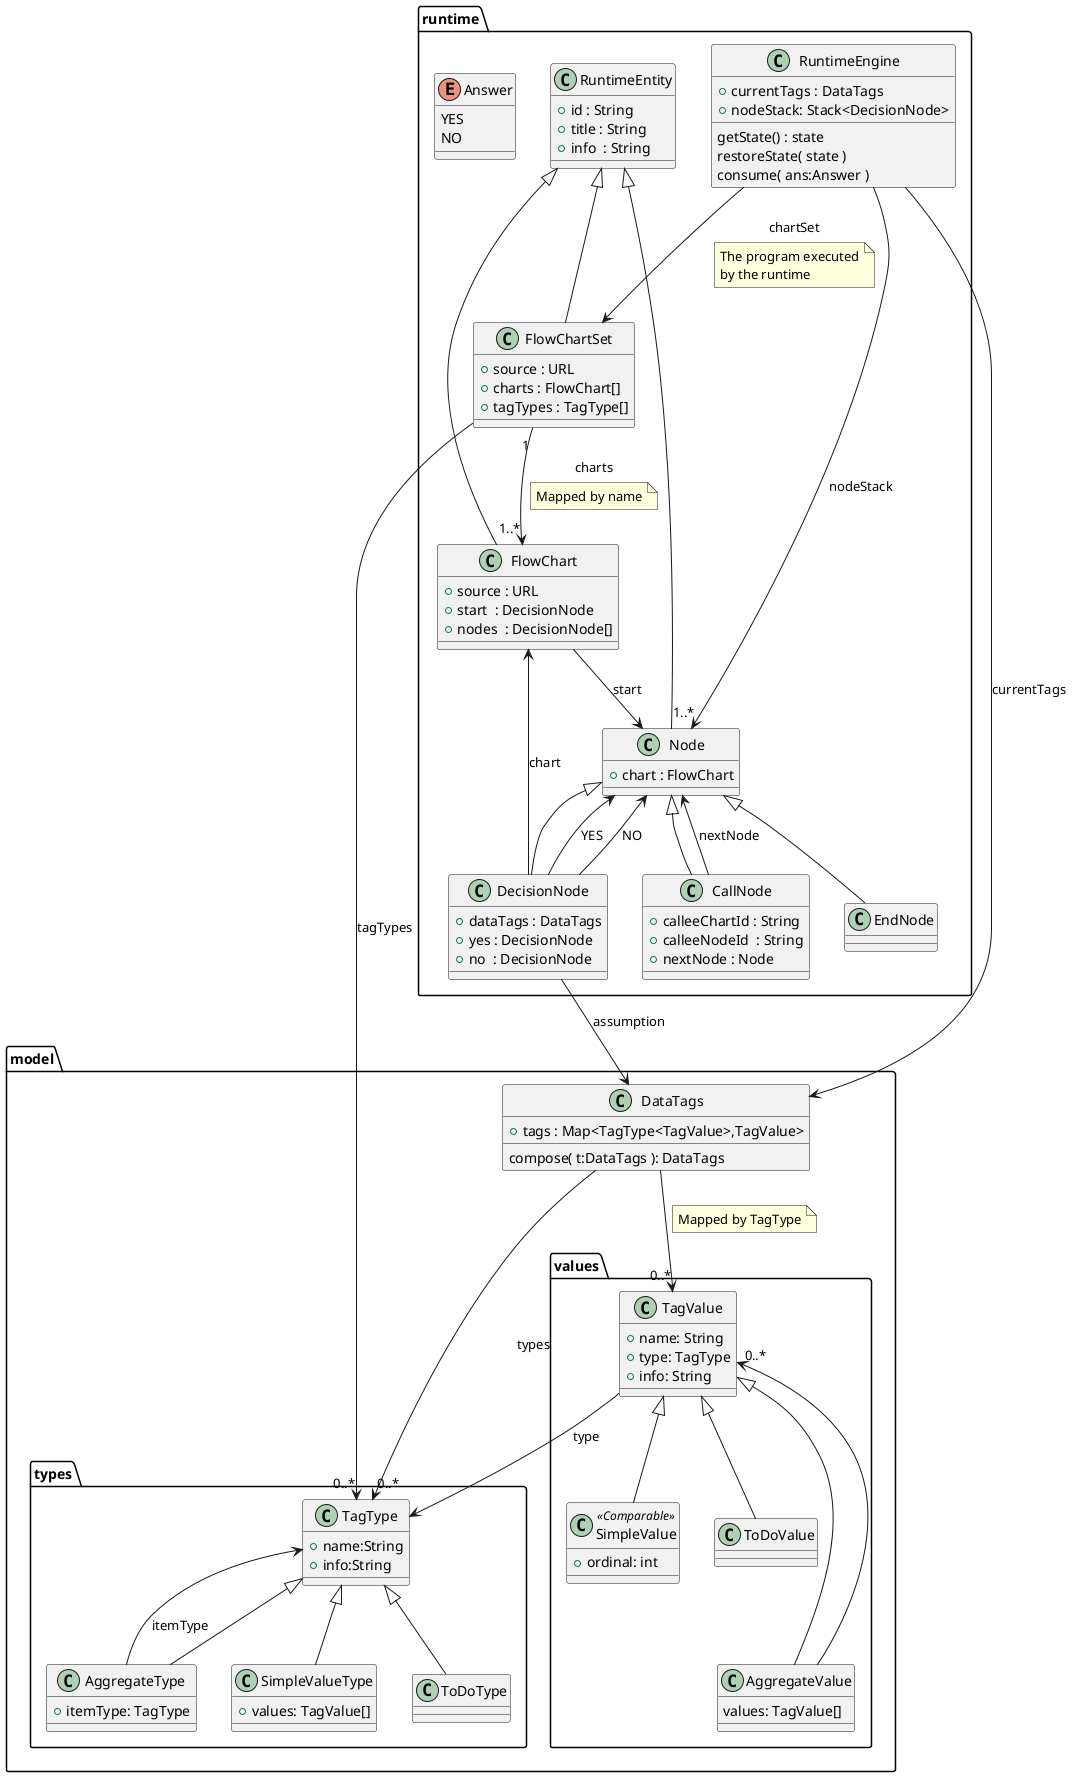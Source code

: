 @startuml

package runtime {
	class RuntimeEngine {
		+ currentTags : DataTags
		+ nodeStack: Stack<DecisionNode>
		getState() : state
		restoreState( state )
		consume( ans:Answer )
	}

	class RuntimeEntity {
		+ id : String
		+ title : String
		+ info  : String
	}

	class FlowChartSet {
		+ source : URL
		+ charts : FlowChart[]
		+ tagTypes : TagType[]
	}

	class FlowChart {
		+ source : URL
		+ start  : DecisionNode
		+ nodes  : DecisionNode[]
	}

	class Node {
		+ chart : FlowChart
	}

	class DecisionNode {
		+ dataTags : DataTags
		+ yes : DecisionNode
		+ no  : DecisionNode
	}

	class CallNode {
		+ calleeChartId : String
		+ calleeNodeId  : String
		+ nextNode : Node
	}

	class EndNode

	enum Answer {
		YES
		NO
	}
}

package model {
	class DataTags {
		+ tags : Map<TagType<TagValue>,TagValue>
		compose( t:DataTags ): DataTags
	}

	package types {
		class TagType {
			+ name:String
			+ info:String
		}

		class ToDoType {
			
		}

		class SimpleValueType {
			+ values: TagValue[]
		}

		class AggregateType {
			+ itemType: TagType
		}
	}
	package values {
		class TagValue {
			+ name: String
			+ type: TagType
			+ info: String
		}

		class SimpleValue <<Comparable>> {
			+ ordinal: int
		}

		class ToDoValue {
			
		}

		class AggregateValue {
			values: TagValue[]
		}
	}
}

RuntimeEngine --> DataTags : currentTags
RuntimeEngine --> "1..*" Node : nodeStack

RuntimeEngine --> FlowChartSet : chartSet
note on link
	The program executed
	by the runtime 
end note
RuntimeEntity <|-- Node
RuntimeEntity <|-- FlowChart
RuntimeEntity <|-- FlowChartSet
Node <|-- DecisionNode
Node <|-- CallNode
Node <|-- EndNode
TagType <|-- ToDoType
TagType <|-- SimpleValueType
TagType <|-- AggregateType
TagValue <|-- ToDoValue
TagValue <|-- AggregateValue
TagValue <|-- SimpleValue

FlowChartSet "1" --> "1..*" FlowChart : charts
note on link: Mapped by name

FlowChart --> Node : start
CallNode --> Node : nextNode

DecisionNode --> Node: YES
DecisionNode --> Node: NO
DecisionNode --> FlowChart : chart
DecisionNode --> DataTags : assumption

DataTags --> "0..*" TagType : types
DataTags --> "0..*" TagValue 
note on link: Mapped by TagType

AggregateValue ---> "0..*" TagValue

AggregateType --> TagType : itemType

FlowChartSet --> "0..*" TagType : tagTypes

TagValue --> TagType : type



@enduml